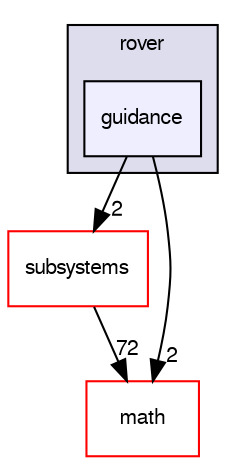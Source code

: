 digraph "sw/airborne/firmwares/rover/guidance" {
  compound=true
  node [ fontsize="10", fontname="FreeSans"];
  edge [ labelfontsize="10", labelfontname="FreeSans"];
  subgraph clusterdir_414bebee49467d45198ced6169b2555f {
    graph [ bgcolor="#ddddee", pencolor="black", label="rover" fontname="FreeSans", fontsize="10", URL="dir_414bebee49467d45198ced6169b2555f.html"]
  dir_c6a9400053a2920f0ad963162d758f3f [shape=box, label="guidance", style="filled", fillcolor="#eeeeff", pencolor="black", URL="dir_c6a9400053a2920f0ad963162d758f3f.html"];
  }
  dir_12d6ec7aac5a4a9b8cee17e35022d7c7 [shape=box label="subsystems" fillcolor="white" style="filled" color="red" URL="dir_12d6ec7aac5a4a9b8cee17e35022d7c7.html"];
  dir_29343b6f5fcd4b75a5dfbb985ff56864 [shape=box label="math" fillcolor="white" style="filled" color="red" URL="dir_29343b6f5fcd4b75a5dfbb985ff56864.html"];
  dir_12d6ec7aac5a4a9b8cee17e35022d7c7->dir_29343b6f5fcd4b75a5dfbb985ff56864 [headlabel="72", labeldistance=1.5 headhref="dir_000051_000118.html"];
  dir_c6a9400053a2920f0ad963162d758f3f->dir_12d6ec7aac5a4a9b8cee17e35022d7c7 [headlabel="2", labeldistance=1.5 headhref="dir_000115_000051.html"];
  dir_c6a9400053a2920f0ad963162d758f3f->dir_29343b6f5fcd4b75a5dfbb985ff56864 [headlabel="2", labeldistance=1.5 headhref="dir_000115_000118.html"];
}
